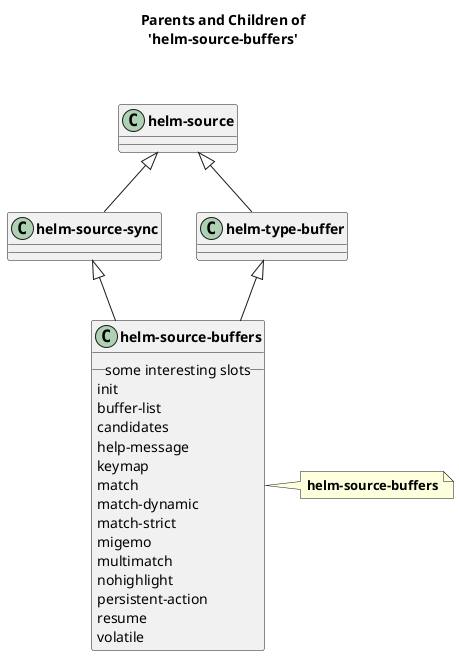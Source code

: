 @startuml
skinparam classFontStyle bold
skinparam captionFontStyle bold
title **Parents and Children of**\n**'helm-source-buffers'**\n\n
"helm-source-sync" <|-- "helm-source-buffers"
"helm-type-buffer" <|-- "helm-source-buffers"
class "helm-source-sync"
"helm-source" <|-- "helm-source-sync"
class "helm-source"
class "helm-type-buffer"
"helm-source" <|-- "helm-type-buffer"
class "helm-source"
class "helm-source-buffers" {
	__ some interesting slots __
	init
	buffer-list
	candidates
	help-message
	keymap
	match
	match-dynamic
	match-strict
	migemo
	multimatch
	nohighlight
	persistent-action
	resume
	volatile
}
note right of "helm-source-buffers"
	**helm-source-buffers**
end note
@enduml
